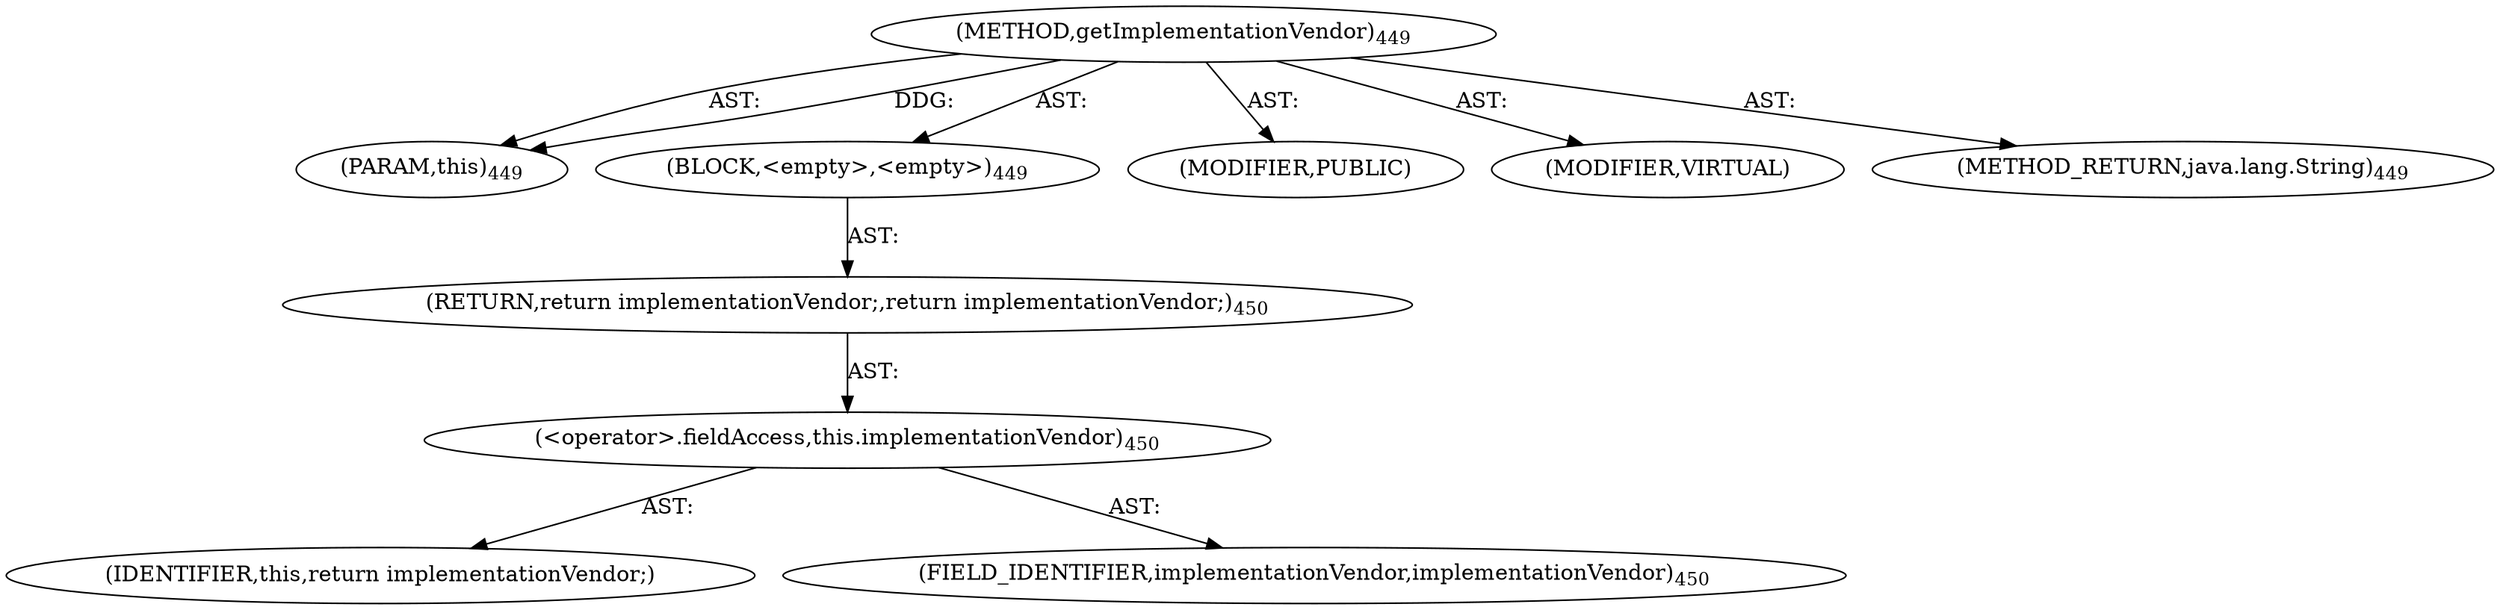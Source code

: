 digraph "getImplementationVendor" {  
"111669149706" [label = <(METHOD,getImplementationVendor)<SUB>449</SUB>> ]
"115964117014" [label = <(PARAM,this)<SUB>449</SUB>> ]
"25769803807" [label = <(BLOCK,&lt;empty&gt;,&lt;empty&gt;)<SUB>449</SUB>> ]
"146028888072" [label = <(RETURN,return implementationVendor;,return implementationVendor;)<SUB>450</SUB>> ]
"30064771205" [label = <(&lt;operator&gt;.fieldAccess,this.implementationVendor)<SUB>450</SUB>> ]
"68719476852" [label = <(IDENTIFIER,this,return implementationVendor;)> ]
"55834574872" [label = <(FIELD_IDENTIFIER,implementationVendor,implementationVendor)<SUB>450</SUB>> ]
"133143986231" [label = <(MODIFIER,PUBLIC)> ]
"133143986232" [label = <(MODIFIER,VIRTUAL)> ]
"128849018890" [label = <(METHOD_RETURN,java.lang.String)<SUB>449</SUB>> ]
  "111669149706" -> "115964117014"  [ label = "AST: "] 
  "111669149706" -> "25769803807"  [ label = "AST: "] 
  "111669149706" -> "133143986231"  [ label = "AST: "] 
  "111669149706" -> "133143986232"  [ label = "AST: "] 
  "111669149706" -> "128849018890"  [ label = "AST: "] 
  "25769803807" -> "146028888072"  [ label = "AST: "] 
  "146028888072" -> "30064771205"  [ label = "AST: "] 
  "30064771205" -> "68719476852"  [ label = "AST: "] 
  "30064771205" -> "55834574872"  [ label = "AST: "] 
  "111669149706" -> "115964117014"  [ label = "DDG: "] 
}

